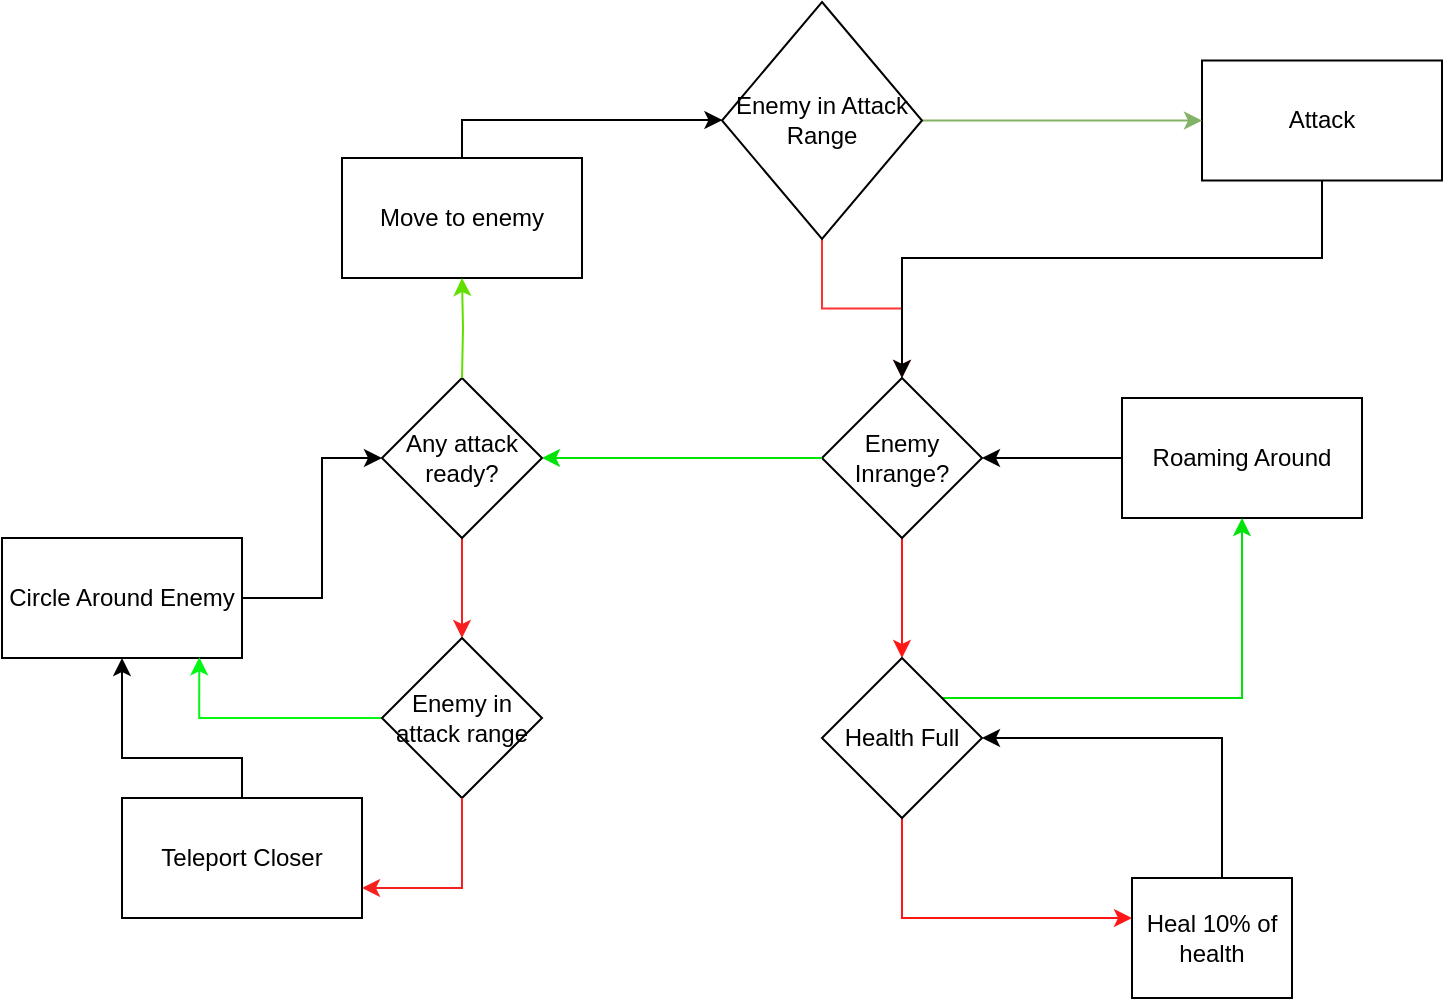 <mxfile version="14.8.2" type="device"><diagram id="ZWYzedkPX0iftxrG8FhB" name="Page-1"><mxGraphModel dx="1240" dy="1707" grid="1" gridSize="10" guides="1" tooltips="1" connect="1" arrows="1" fold="1" page="1" pageScale="1" pageWidth="850" pageHeight="1100" math="0" shadow="0"><root><mxCell id="0"/><mxCell id="1" parent="0"/><mxCell id="xxNzU1Jh7_SNQw8P_6_d-40" style="edgeStyle=orthogonalEdgeStyle;rounded=0;orthogonalLoop=1;jettySize=auto;html=1;strokeColor=#FF3333;" edge="1" parent="1" source="xxNzU1Jh7_SNQw8P_6_d-28" target="xxNzU1Jh7_SNQw8P_6_d-3"><mxGeometry relative="1" as="geometry"><mxPoint x="450" y="50" as="targetPoint"/></mxGeometry></mxCell><mxCell id="xxNzU1Jh7_SNQw8P_6_d-4" style="edgeStyle=orthogonalEdgeStyle;rounded=0;orthogonalLoop=1;jettySize=auto;html=1;" edge="1" parent="1" source="xxNzU1Jh7_SNQw8P_6_d-1" target="xxNzU1Jh7_SNQw8P_6_d-3"><mxGeometry relative="1" as="geometry"/></mxCell><mxCell id="xxNzU1Jh7_SNQw8P_6_d-1" value="Roaming Around" style="rounded=0;whiteSpace=wrap;html=1;" vertex="1" parent="1"><mxGeometry x="560" y="80" width="120" height="60" as="geometry"/></mxCell><mxCell id="xxNzU1Jh7_SNQw8P_6_d-30" style="edgeStyle=orthogonalEdgeStyle;rounded=0;orthogonalLoop=1;jettySize=auto;html=1;strokeColor=#FF1717;" edge="1" parent="1" source="xxNzU1Jh7_SNQw8P_6_d-3" target="xxNzU1Jh7_SNQw8P_6_d-43"><mxGeometry relative="1" as="geometry"><Array as="points"><mxPoint x="450" y="200"/><mxPoint x="450" y="200"/></Array></mxGeometry></mxCell><mxCell id="xxNzU1Jh7_SNQw8P_6_d-3" value="Enemy Inrange?" style="rhombus;whiteSpace=wrap;html=1;" vertex="1" parent="1"><mxGeometry x="410" y="70" width="80" height="80" as="geometry"/></mxCell><mxCell id="xxNzU1Jh7_SNQw8P_6_d-22" style="edgeStyle=orthogonalEdgeStyle;rounded=0;orthogonalLoop=1;jettySize=auto;html=1;entryX=0;entryY=0.5;entryDx=0;entryDy=0;" edge="1" parent="1" source="xxNzU1Jh7_SNQw8P_6_d-6" target="xxNzU1Jh7_SNQw8P_6_d-14"><mxGeometry relative="1" as="geometry"><mxPoint x="200" y="110" as="targetPoint"/><Array as="points"><mxPoint x="160" y="110"/></Array></mxGeometry></mxCell><mxCell id="xxNzU1Jh7_SNQw8P_6_d-6" value="Circle Around Enemy" style="rounded=0;whiteSpace=wrap;html=1;" vertex="1" parent="1"><mxGeometry y="150" width="120" height="60" as="geometry"/></mxCell><mxCell id="xxNzU1Jh7_SNQw8P_6_d-10" style="edgeStyle=orthogonalEdgeStyle;rounded=0;orthogonalLoop=1;jettySize=auto;html=1;entryX=1;entryY=0.5;entryDx=0;entryDy=0;exitX=0;exitY=0.5;exitDx=0;exitDy=0;strokeColor=#00E308;" edge="1" parent="1" source="xxNzU1Jh7_SNQw8P_6_d-3" target="xxNzU1Jh7_SNQw8P_6_d-14"><mxGeometry relative="1" as="geometry"><Array as="points"><mxPoint x="340" y="110"/><mxPoint x="340" y="110"/></Array><mxPoint x="435" y="435" as="sourcePoint"/><mxPoint x="295.04" y="228" as="targetPoint"/></mxGeometry></mxCell><mxCell id="xxNzU1Jh7_SNQw8P_6_d-33" style="edgeStyle=orthogonalEdgeStyle;rounded=0;orthogonalLoop=1;jettySize=auto;html=1;strokeColor=#F72020;" edge="1" parent="1" source="xxNzU1Jh7_SNQw8P_6_d-14" target="xxNzU1Jh7_SNQw8P_6_d-31"><mxGeometry relative="1" as="geometry"/></mxCell><mxCell id="xxNzU1Jh7_SNQw8P_6_d-14" value="Any attack ready?" style="rhombus;whiteSpace=wrap;html=1;" vertex="1" parent="1"><mxGeometry x="190" y="70" width="80" height="80" as="geometry"/></mxCell><mxCell id="xxNzU1Jh7_SNQw8P_6_d-16" style="edgeStyle=orthogonalEdgeStyle;rounded=0;orthogonalLoop=1;jettySize=auto;html=1;exitX=0.5;exitY=0;exitDx=0;exitDy=0;" edge="1" parent="1" source="xxNzU1Jh7_SNQw8P_6_d-17" target="xxNzU1Jh7_SNQw8P_6_d-28"><mxGeometry relative="1" as="geometry"><mxPoint x="230" y="-85" as="targetPoint"/><Array as="points"><mxPoint x="230" y="-59"/></Array></mxGeometry></mxCell><mxCell id="xxNzU1Jh7_SNQw8P_6_d-17" value="Move to enemy" style="rounded=0;whiteSpace=wrap;html=1;" vertex="1" parent="1"><mxGeometry x="170" y="-40" width="120" height="60" as="geometry"/></mxCell><mxCell id="xxNzU1Jh7_SNQw8P_6_d-18" style="edgeStyle=orthogonalEdgeStyle;rounded=0;orthogonalLoop=1;jettySize=auto;html=1;exitX=0.5;exitY=0;exitDx=0;exitDy=0;entryX=0.5;entryY=1;entryDx=0;entryDy=0;fillColor=#d5e8d4;strokeColor=#61E000;" edge="1" parent="1" target="xxNzU1Jh7_SNQw8P_6_d-17"><mxGeometry relative="1" as="geometry"><mxPoint x="230" y="70.0" as="sourcePoint"/></mxGeometry></mxCell><mxCell id="xxNzU1Jh7_SNQw8P_6_d-41" style="edgeStyle=orthogonalEdgeStyle;rounded=0;orthogonalLoop=1;jettySize=auto;html=1;" edge="1" parent="1" source="xxNzU1Jh7_SNQw8P_6_d-24" target="xxNzU1Jh7_SNQw8P_6_d-3"><mxGeometry relative="1" as="geometry"><Array as="points"><mxPoint x="450" y="10"/></Array></mxGeometry></mxCell><mxCell id="xxNzU1Jh7_SNQw8P_6_d-24" value="Attack" style="rounded=0;whiteSpace=wrap;html=1;" vertex="1" parent="1"><mxGeometry x="600" y="-88.75" width="120" height="60" as="geometry"/></mxCell><mxCell id="xxNzU1Jh7_SNQw8P_6_d-27" style="edgeStyle=orthogonalEdgeStyle;rounded=0;orthogonalLoop=1;jettySize=auto;html=1;exitX=1;exitY=0.5;exitDx=0;exitDy=0;entryX=0;entryY=0.5;entryDx=0;entryDy=0;fillColor=#d5e8d4;strokeColor=#82b366;" edge="1" parent="1" source="xxNzU1Jh7_SNQw8P_6_d-28" target="xxNzU1Jh7_SNQw8P_6_d-24"><mxGeometry relative="1" as="geometry"/></mxCell><mxCell id="xxNzU1Jh7_SNQw8P_6_d-28" value="Enemy in Attack Range" style="rhombus;whiteSpace=wrap;html=1;" vertex="1" parent="1"><mxGeometry x="360" y="-118" width="100" height="118.5" as="geometry"/></mxCell><mxCell id="xxNzU1Jh7_SNQw8P_6_d-34" style="edgeStyle=orthogonalEdgeStyle;rounded=0;orthogonalLoop=1;jettySize=auto;html=1;entryX=0.822;entryY=0.994;entryDx=0;entryDy=0;entryPerimeter=0;strokeColor=#05F715;exitX=0;exitY=0.5;exitDx=0;exitDy=0;" edge="1" parent="1" source="xxNzU1Jh7_SNQw8P_6_d-31" target="xxNzU1Jh7_SNQw8P_6_d-6"><mxGeometry relative="1" as="geometry"><Array as="points"><mxPoint x="99" y="240"/></Array></mxGeometry></mxCell><mxCell id="xxNzU1Jh7_SNQw8P_6_d-31" value="Enemy in attack range" style="rhombus;whiteSpace=wrap;html=1;" vertex="1" parent="1"><mxGeometry x="190" y="200" width="80" height="80" as="geometry"/></mxCell><mxCell id="xxNzU1Jh7_SNQw8P_6_d-37" style="edgeStyle=orthogonalEdgeStyle;rounded=0;orthogonalLoop=1;jettySize=auto;html=1;strokeColor=#F72020;entryX=1;entryY=0.75;entryDx=0;entryDy=0;exitX=0.5;exitY=1;exitDx=0;exitDy=0;" edge="1" parent="1" source="xxNzU1Jh7_SNQw8P_6_d-31" target="xxNzU1Jh7_SNQw8P_6_d-38"><mxGeometry relative="1" as="geometry"><mxPoint x="240" y="160" as="sourcePoint"/><mxPoint x="240" y="210" as="targetPoint"/></mxGeometry></mxCell><mxCell id="xxNzU1Jh7_SNQw8P_6_d-39" style="edgeStyle=orthogonalEdgeStyle;rounded=0;orthogonalLoop=1;jettySize=auto;html=1;" edge="1" parent="1" source="xxNzU1Jh7_SNQw8P_6_d-38" target="xxNzU1Jh7_SNQw8P_6_d-6"><mxGeometry relative="1" as="geometry"><Array as="points"><mxPoint x="120" y="260"/><mxPoint x="60" y="260"/></Array></mxGeometry></mxCell><mxCell id="xxNzU1Jh7_SNQw8P_6_d-38" value="Teleport Closer" style="rounded=0;whiteSpace=wrap;html=1;" vertex="1" parent="1"><mxGeometry x="60" y="280" width="120" height="60" as="geometry"/></mxCell><mxCell id="xxNzU1Jh7_SNQw8P_6_d-46" style="edgeStyle=orthogonalEdgeStyle;rounded=0;orthogonalLoop=1;jettySize=auto;html=1;strokeColor=#FF1717;" edge="1" parent="1" source="xxNzU1Jh7_SNQw8P_6_d-43" target="xxNzU1Jh7_SNQw8P_6_d-44"><mxGeometry relative="1" as="geometry"><Array as="points"><mxPoint x="450" y="340"/></Array></mxGeometry></mxCell><mxCell id="xxNzU1Jh7_SNQw8P_6_d-47" style="edgeStyle=orthogonalEdgeStyle;rounded=0;orthogonalLoop=1;jettySize=auto;html=1;strokeColor=#00E308;" edge="1" parent="1" source="xxNzU1Jh7_SNQw8P_6_d-43" target="xxNzU1Jh7_SNQw8P_6_d-1"><mxGeometry relative="1" as="geometry"><Array as="points"><mxPoint x="620" y="230"/></Array></mxGeometry></mxCell><mxCell id="xxNzU1Jh7_SNQw8P_6_d-43" value="Health Full" style="rhombus;whiteSpace=wrap;html=1;" vertex="1" parent="1"><mxGeometry x="410" y="210" width="80" height="80" as="geometry"/></mxCell><mxCell id="xxNzU1Jh7_SNQw8P_6_d-45" style="edgeStyle=orthogonalEdgeStyle;rounded=0;orthogonalLoop=1;jettySize=auto;html=1;strokeColor=#000000;" edge="1" parent="1" source="xxNzU1Jh7_SNQw8P_6_d-44" target="xxNzU1Jh7_SNQw8P_6_d-43"><mxGeometry relative="1" as="geometry"><Array as="points"><mxPoint x="610" y="250"/></Array></mxGeometry></mxCell><mxCell id="xxNzU1Jh7_SNQw8P_6_d-44" value="Heal 10% of health" style="rounded=0;whiteSpace=wrap;html=1;" vertex="1" parent="1"><mxGeometry x="565" y="320" width="80" height="60" as="geometry"/></mxCell></root></mxGraphModel></diagram></mxfile>